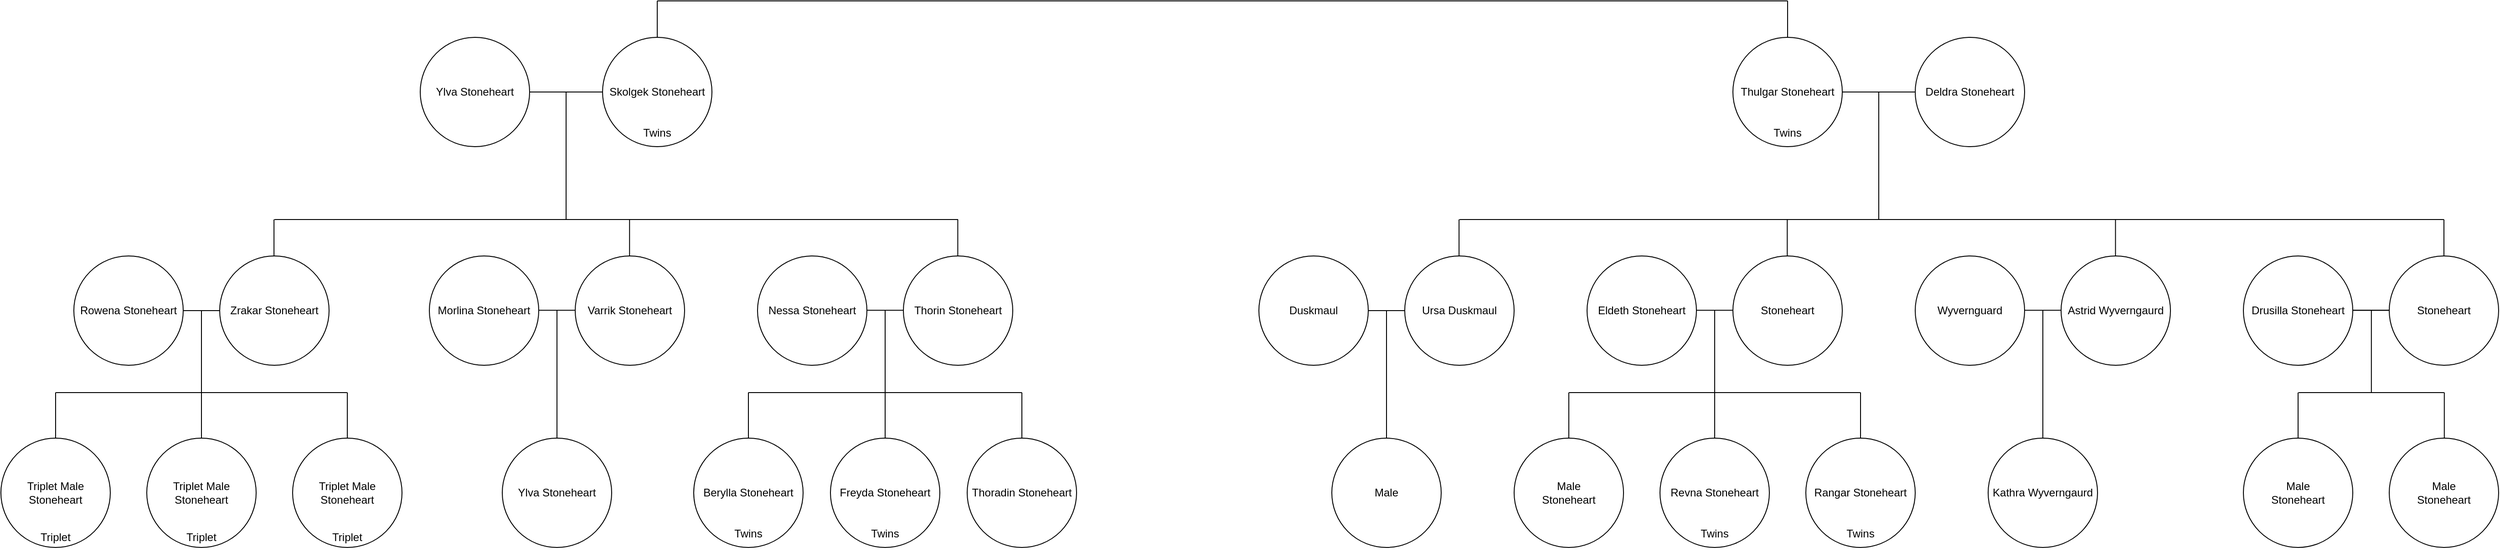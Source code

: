 <mxfile version="26.1.0">
  <diagram name="Page-1" id="BC0-3vWRWkZNQQW_WffX">
    <mxGraphModel dx="2737" dy="358" grid="0" gridSize="10" guides="1" tooltips="1" connect="1" arrows="1" fold="1" page="0" pageScale="1" pageWidth="850" pageHeight="1100" math="0" shadow="0">
      <root>
        <mxCell id="0" />
        <mxCell id="1" parent="0" />
        <mxCell id="hPd7pWXpVeVF4-XowLYw-2" value="Thulgar Stoneheart" style="ellipse;whiteSpace=wrap;html=1;align=center;" parent="1" vertex="1">
          <mxGeometry x="240" y="80" width="120" height="120" as="geometry" />
        </mxCell>
        <mxCell id="hPd7pWXpVeVF4-XowLYw-3" value="Duskmaul" style="ellipse;whiteSpace=wrap;html=1;align=center;" parent="1" vertex="1">
          <mxGeometry x="-280" y="320" width="120" height="120" as="geometry" />
        </mxCell>
        <mxCell id="hPd7pWXpVeVF4-XowLYw-9" value="Deldra Stoneheart" style="ellipse;whiteSpace=wrap;html=1;align=center;" parent="1" vertex="1">
          <mxGeometry x="440" y="80" width="120" height="120" as="geometry" />
        </mxCell>
        <mxCell id="hPd7pWXpVeVF4-XowLYw-10" value="" style="endArrow=none;html=1;rounded=0;exitX=1;exitY=0.5;exitDx=0;exitDy=0;entryX=0;entryY=0.5;entryDx=0;entryDy=0;" parent="1" source="hPd7pWXpVeVF4-XowLYw-2" target="hPd7pWXpVeVF4-XowLYw-9" edge="1">
          <mxGeometry relative="1" as="geometry">
            <mxPoint x="370" y="150" as="sourcePoint" />
            <mxPoint x="430" y="150" as="targetPoint" />
          </mxGeometry>
        </mxCell>
        <mxCell id="hPd7pWXpVeVF4-XowLYw-11" value="" style="endArrow=none;html=1;rounded=0;" parent="1" edge="1">
          <mxGeometry relative="1" as="geometry">
            <mxPoint x="400" y="280" as="sourcePoint" />
            <mxPoint x="400" y="140" as="targetPoint" />
          </mxGeometry>
        </mxCell>
        <mxCell id="hPd7pWXpVeVF4-XowLYw-12" value="" style="endArrow=none;html=1;rounded=0;" parent="1" edge="1">
          <mxGeometry relative="1" as="geometry">
            <mxPoint x="-60" y="280" as="sourcePoint" />
            <mxPoint x="1020" y="280" as="targetPoint" />
          </mxGeometry>
        </mxCell>
        <mxCell id="hPd7pWXpVeVF4-XowLYw-13" value="Eldeth Stoneheart" style="ellipse;whiteSpace=wrap;html=1;align=center;" parent="1" vertex="1">
          <mxGeometry x="80" y="320" width="120" height="120" as="geometry" />
        </mxCell>
        <mxCell id="hPd7pWXpVeVF4-XowLYw-14" value="Stoneheart" style="ellipse;whiteSpace=wrap;html=1;align=center;" parent="1" vertex="1">
          <mxGeometry x="240" y="320" width="120" height="120" as="geometry" />
        </mxCell>
        <mxCell id="hPd7pWXpVeVF4-XowLYw-16" value="Ursa Duskmaul" style="ellipse;whiteSpace=wrap;html=1;align=center;" parent="1" vertex="1">
          <mxGeometry x="-120" y="320" width="120" height="120" as="geometry" />
        </mxCell>
        <mxCell id="hPd7pWXpVeVF4-XowLYw-17" value="Wyvernguard" style="ellipse;whiteSpace=wrap;html=1;align=center;" parent="1" vertex="1">
          <mxGeometry x="440" y="320" width="120" height="120" as="geometry" />
        </mxCell>
        <mxCell id="hPd7pWXpVeVF4-XowLYw-18" value="Astrid Wyverngaurd" style="ellipse;whiteSpace=wrap;html=1;align=center;" parent="1" vertex="1">
          <mxGeometry x="600" y="320" width="120" height="120" as="geometry" />
        </mxCell>
        <mxCell id="hPd7pWXpVeVF4-XowLYw-19" value="Drusilla Stoneheart" style="ellipse;whiteSpace=wrap;html=1;align=center;" parent="1" vertex="1">
          <mxGeometry x="800" y="320" width="120" height="120" as="geometry" />
        </mxCell>
        <mxCell id="hPd7pWXpVeVF4-XowLYw-20" value="Stoneheart" style="ellipse;whiteSpace=wrap;html=1;align=center;" parent="1" vertex="1">
          <mxGeometry x="960" y="320" width="120" height="120" as="geometry" />
        </mxCell>
        <mxCell id="hPd7pWXpVeVF4-XowLYw-21" value="" style="endArrow=none;html=1;rounded=0;exitX=0.5;exitY=0;exitDx=0;exitDy=0;" parent="1" source="hPd7pWXpVeVF4-XowLYw-20" edge="1">
          <mxGeometry width="50" height="50" relative="1" as="geometry">
            <mxPoint x="990" y="350" as="sourcePoint" />
            <mxPoint x="1020" y="280" as="targetPoint" />
          </mxGeometry>
        </mxCell>
        <mxCell id="hPd7pWXpVeVF4-XowLYw-22" value="" style="endArrow=none;html=1;rounded=0;exitX=0.5;exitY=0;exitDx=0;exitDy=0;" parent="1" edge="1">
          <mxGeometry width="50" height="50" relative="1" as="geometry">
            <mxPoint x="659.7" y="320" as="sourcePoint" />
            <mxPoint x="659.7" y="280" as="targetPoint" />
          </mxGeometry>
        </mxCell>
        <mxCell id="hPd7pWXpVeVF4-XowLYw-23" value="" style="endArrow=none;html=1;rounded=0;exitX=0.5;exitY=0;exitDx=0;exitDy=0;" parent="1" edge="1">
          <mxGeometry width="50" height="50" relative="1" as="geometry">
            <mxPoint x="299.62" y="320" as="sourcePoint" />
            <mxPoint x="299.62" y="280" as="targetPoint" />
          </mxGeometry>
        </mxCell>
        <mxCell id="hPd7pWXpVeVF4-XowLYw-24" value="" style="endArrow=none;html=1;rounded=0;exitX=0.5;exitY=0;exitDx=0;exitDy=0;" parent="1" edge="1">
          <mxGeometry width="50" height="50" relative="1" as="geometry">
            <mxPoint x="-60.43" y="320" as="sourcePoint" />
            <mxPoint x="-60.43" y="280" as="targetPoint" />
          </mxGeometry>
        </mxCell>
        <mxCell id="hPd7pWXpVeVF4-XowLYw-25" value="" style="endArrow=none;html=1;rounded=0;exitX=1;exitY=0.5;exitDx=0;exitDy=0;entryX=0;entryY=0.5;entryDx=0;entryDy=0;" parent="1" source="hPd7pWXpVeVF4-XowLYw-3" target="hPd7pWXpVeVF4-XowLYw-16" edge="1">
          <mxGeometry width="50" height="50" relative="1" as="geometry">
            <mxPoint x="-150.0" y="340" as="sourcePoint" />
            <mxPoint x="-150.0" y="300" as="targetPoint" />
          </mxGeometry>
        </mxCell>
        <mxCell id="hPd7pWXpVeVF4-XowLYw-26" value="" style="endArrow=none;html=1;rounded=0;exitX=1;exitY=0.5;exitDx=0;exitDy=0;entryX=0;entryY=0.5;entryDx=0;entryDy=0;" parent="1" edge="1">
          <mxGeometry width="50" height="50" relative="1" as="geometry">
            <mxPoint x="200" y="379.63" as="sourcePoint" />
            <mxPoint x="240" y="379.63" as="targetPoint" />
          </mxGeometry>
        </mxCell>
        <mxCell id="hPd7pWXpVeVF4-XowLYw-27" value="" style="endArrow=none;html=1;rounded=0;exitX=1;exitY=0.5;exitDx=0;exitDy=0;entryX=0;entryY=0.5;entryDx=0;entryDy=0;" parent="1" edge="1">
          <mxGeometry width="50" height="50" relative="1" as="geometry">
            <mxPoint x="560" y="379.63" as="sourcePoint" />
            <mxPoint x="600" y="379.63" as="targetPoint" />
          </mxGeometry>
        </mxCell>
        <mxCell id="hPd7pWXpVeVF4-XowLYw-28" value="" style="endArrow=none;html=1;rounded=0;exitX=1;exitY=0.5;exitDx=0;exitDy=0;entryX=0;entryY=0.5;entryDx=0;entryDy=0;" parent="1" edge="1">
          <mxGeometry width="50" height="50" relative="1" as="geometry">
            <mxPoint x="920" y="379.63" as="sourcePoint" />
            <mxPoint x="960" y="379.63" as="targetPoint" />
          </mxGeometry>
        </mxCell>
        <mxCell id="hPd7pWXpVeVF4-XowLYw-29" value="Ylva Stoneheart" style="ellipse;whiteSpace=wrap;html=1;align=center;" parent="1" vertex="1">
          <mxGeometry x="-1200" y="80" width="120" height="120" as="geometry" />
        </mxCell>
        <mxCell id="hPd7pWXpVeVF4-XowLYw-30" value="Rowena Stoneheart" style="ellipse;whiteSpace=wrap;html=1;align=center;" parent="1" vertex="1">
          <mxGeometry x="-1580" y="320" width="120" height="120" as="geometry" />
        </mxCell>
        <mxCell id="hPd7pWXpVeVF4-XowLYw-31" value="Skolgek Stoneheart" style="ellipse;whiteSpace=wrap;html=1;align=center;" parent="1" vertex="1">
          <mxGeometry x="-1000" y="80" width="120" height="120" as="geometry" />
        </mxCell>
        <mxCell id="hPd7pWXpVeVF4-XowLYw-32" value="" style="endArrow=none;html=1;rounded=0;exitX=1;exitY=0.5;exitDx=0;exitDy=0;entryX=0;entryY=0.5;entryDx=0;entryDy=0;" parent="1" source="hPd7pWXpVeVF4-XowLYw-29" target="hPd7pWXpVeVF4-XowLYw-31" edge="1">
          <mxGeometry relative="1" as="geometry">
            <mxPoint x="-1070" y="150" as="sourcePoint" />
            <mxPoint x="-1010" y="150" as="targetPoint" />
          </mxGeometry>
        </mxCell>
        <mxCell id="hPd7pWXpVeVF4-XowLYw-33" value="" style="endArrow=none;html=1;rounded=0;" parent="1" edge="1">
          <mxGeometry relative="1" as="geometry">
            <mxPoint x="-1040" y="280" as="sourcePoint" />
            <mxPoint x="-1040" y="140" as="targetPoint" />
          </mxGeometry>
        </mxCell>
        <mxCell id="hPd7pWXpVeVF4-XowLYw-34" value="" style="endArrow=none;html=1;rounded=0;" parent="1" edge="1">
          <mxGeometry relative="1" as="geometry">
            <mxPoint x="-1360" y="280" as="sourcePoint" />
            <mxPoint x="-610" y="280" as="targetPoint" />
          </mxGeometry>
        </mxCell>
        <mxCell id="hPd7pWXpVeVF4-XowLYw-35" value="Morlina Stoneheart" style="ellipse;whiteSpace=wrap;html=1;align=center;" parent="1" vertex="1">
          <mxGeometry x="-1190" y="320" width="120" height="120" as="geometry" />
        </mxCell>
        <mxCell id="hPd7pWXpVeVF4-XowLYw-36" value="Varrik Stoneheart" style="ellipse;whiteSpace=wrap;html=1;align=center;" parent="1" vertex="1">
          <mxGeometry x="-1030" y="320" width="120" height="120" as="geometry" />
        </mxCell>
        <mxCell id="hPd7pWXpVeVF4-XowLYw-37" value="Zrakar Stoneheart" style="ellipse;whiteSpace=wrap;html=1;align=center;" parent="1" vertex="1">
          <mxGeometry x="-1420" y="320" width="120" height="120" as="geometry" />
        </mxCell>
        <mxCell id="hPd7pWXpVeVF4-XowLYw-38" value="Nessa Stoneheart" style="ellipse;whiteSpace=wrap;html=1;align=center;" parent="1" vertex="1">
          <mxGeometry x="-830" y="320" width="120" height="120" as="geometry" />
        </mxCell>
        <mxCell id="hPd7pWXpVeVF4-XowLYw-39" value="Thorin Stoneheart" style="ellipse;whiteSpace=wrap;html=1;align=center;" parent="1" vertex="1">
          <mxGeometry x="-670" y="320" width="120" height="120" as="geometry" />
        </mxCell>
        <mxCell id="hPd7pWXpVeVF4-XowLYw-43" value="" style="endArrow=none;html=1;rounded=0;exitX=0.5;exitY=0;exitDx=0;exitDy=0;" parent="1" edge="1">
          <mxGeometry width="50" height="50" relative="1" as="geometry">
            <mxPoint x="-610.3" y="320" as="sourcePoint" />
            <mxPoint x="-610.3" y="280" as="targetPoint" />
          </mxGeometry>
        </mxCell>
        <mxCell id="hPd7pWXpVeVF4-XowLYw-44" value="" style="endArrow=none;html=1;rounded=0;exitX=0.5;exitY=0;exitDx=0;exitDy=0;" parent="1" edge="1">
          <mxGeometry width="50" height="50" relative="1" as="geometry">
            <mxPoint x="-970.38" y="320" as="sourcePoint" />
            <mxPoint x="-970.38" y="280" as="targetPoint" />
          </mxGeometry>
        </mxCell>
        <mxCell id="hPd7pWXpVeVF4-XowLYw-45" value="" style="endArrow=none;html=1;rounded=0;exitX=0.5;exitY=0;exitDx=0;exitDy=0;" parent="1" edge="1">
          <mxGeometry width="50" height="50" relative="1" as="geometry">
            <mxPoint x="-1360.43" y="320" as="sourcePoint" />
            <mxPoint x="-1360.43" y="280" as="targetPoint" />
          </mxGeometry>
        </mxCell>
        <mxCell id="hPd7pWXpVeVF4-XowLYw-46" value="" style="endArrow=none;html=1;rounded=0;exitX=1;exitY=0.5;exitDx=0;exitDy=0;entryX=0;entryY=0.5;entryDx=0;entryDy=0;" parent="1" source="hPd7pWXpVeVF4-XowLYw-30" target="hPd7pWXpVeVF4-XowLYw-37" edge="1">
          <mxGeometry width="50" height="50" relative="1" as="geometry">
            <mxPoint x="-1450" y="340" as="sourcePoint" />
            <mxPoint x="-1450" y="300" as="targetPoint" />
          </mxGeometry>
        </mxCell>
        <mxCell id="hPd7pWXpVeVF4-XowLYw-47" value="" style="endArrow=none;html=1;rounded=0;exitX=1;exitY=0.5;exitDx=0;exitDy=0;entryX=0;entryY=0.5;entryDx=0;entryDy=0;" parent="1" edge="1">
          <mxGeometry width="50" height="50" relative="1" as="geometry">
            <mxPoint x="-1070" y="379.63" as="sourcePoint" />
            <mxPoint x="-1030" y="379.63" as="targetPoint" />
          </mxGeometry>
        </mxCell>
        <mxCell id="hPd7pWXpVeVF4-XowLYw-48" value="" style="endArrow=none;html=1;rounded=0;exitX=1;exitY=0.5;exitDx=0;exitDy=0;entryX=0;entryY=0.5;entryDx=0;entryDy=0;" parent="1" edge="1">
          <mxGeometry width="50" height="50" relative="1" as="geometry">
            <mxPoint x="-710" y="379.63" as="sourcePoint" />
            <mxPoint x="-670" y="379.63" as="targetPoint" />
          </mxGeometry>
        </mxCell>
        <mxCell id="hPd7pWXpVeVF4-XowLYw-50" value="" style="endArrow=none;html=1;rounded=0;" parent="1" edge="1">
          <mxGeometry width="50" height="50" relative="1" as="geometry">
            <mxPoint x="-940" y="40" as="sourcePoint" />
            <mxPoint x="300" y="40" as="targetPoint" />
          </mxGeometry>
        </mxCell>
        <mxCell id="hPd7pWXpVeVF4-XowLYw-51" value="" style="endArrow=none;html=1;rounded=0;exitX=0.5;exitY=0;exitDx=0;exitDy=0;" parent="1" source="hPd7pWXpVeVF4-XowLYw-31" edge="1">
          <mxGeometry width="50" height="50" relative="1" as="geometry">
            <mxPoint x="-990" y="-20" as="sourcePoint" />
            <mxPoint x="-940" y="40" as="targetPoint" />
          </mxGeometry>
        </mxCell>
        <mxCell id="hPd7pWXpVeVF4-XowLYw-52" value="" style="endArrow=none;html=1;rounded=0;exitX=0.5;exitY=0;exitDx=0;exitDy=0;" parent="1" source="hPd7pWXpVeVF4-XowLYw-2" edge="1">
          <mxGeometry width="50" height="50" relative="1" as="geometry">
            <mxPoint x="290" y="120" as="sourcePoint" />
            <mxPoint x="300" y="40" as="targetPoint" />
          </mxGeometry>
        </mxCell>
        <mxCell id="hPd7pWXpVeVF4-XowLYw-53" value="Male" style="ellipse;whiteSpace=wrap;html=1;align=center;" parent="1" vertex="1">
          <mxGeometry x="-200" y="520" width="120" height="120" as="geometry" />
        </mxCell>
        <mxCell id="hPd7pWXpVeVF4-XowLYw-54" value="&lt;div&gt;Rangar Stoneheart&lt;/div&gt;" style="ellipse;whiteSpace=wrap;html=1;align=center;" parent="1" vertex="1">
          <mxGeometry x="320" y="520" width="120" height="120" as="geometry" />
        </mxCell>
        <mxCell id="hPd7pWXpVeVF4-XowLYw-55" value="&lt;div&gt;Revna Stoneheart&lt;/div&gt;" style="ellipse;whiteSpace=wrap;html=1;align=center;" parent="1" vertex="1">
          <mxGeometry x="160" y="520" width="120" height="120" as="geometry" />
        </mxCell>
        <mxCell id="hPd7pWXpVeVF4-XowLYw-56" value="&lt;div&gt;Male&lt;/div&gt;&lt;div&gt;Stoneheart&lt;/div&gt;" style="ellipse;whiteSpace=wrap;html=1;align=center;" parent="1" vertex="1">
          <mxGeometry x="960" y="520" width="120" height="120" as="geometry" />
        </mxCell>
        <mxCell id="hPd7pWXpVeVF4-XowLYw-57" value="&lt;div&gt;Male&lt;/div&gt;&lt;div&gt;Stoneheart&lt;/div&gt;" style="ellipse;whiteSpace=wrap;html=1;align=center;" parent="1" vertex="1">
          <mxGeometry x="800" y="520" width="120" height="120" as="geometry" />
        </mxCell>
        <mxCell id="hPd7pWXpVeVF4-XowLYw-58" value="Kathra Wyverngaurd" style="ellipse;whiteSpace=wrap;html=1;align=center;" parent="1" vertex="1">
          <mxGeometry x="520" y="520" width="120" height="120" as="geometry" />
        </mxCell>
        <mxCell id="hPd7pWXpVeVF4-XowLYw-59" value="&lt;div&gt;Triplet Male&lt;/div&gt;&lt;div&gt;Stoneheart&lt;/div&gt;" style="ellipse;whiteSpace=wrap;html=1;align=center;" parent="1" vertex="1">
          <mxGeometry x="-1660" y="520" width="120" height="120" as="geometry" />
        </mxCell>
        <mxCell id="hPd7pWXpVeVF4-XowLYw-60" value="&lt;div&gt;Triplet Male&lt;/div&gt;&lt;div&gt;Stoneheart&lt;/div&gt;" style="ellipse;whiteSpace=wrap;html=1;align=center;" parent="1" vertex="1">
          <mxGeometry x="-1500" y="520" width="120" height="120" as="geometry" />
        </mxCell>
        <mxCell id="hPd7pWXpVeVF4-XowLYw-61" value="&lt;div&gt;Triplet Male&lt;/div&gt;&lt;div&gt;Stoneheart&lt;/div&gt;" style="ellipse;whiteSpace=wrap;html=1;align=center;" parent="1" vertex="1">
          <mxGeometry x="-1340" y="520" width="120" height="120" as="geometry" />
        </mxCell>
        <mxCell id="hPd7pWXpVeVF4-XowLYw-62" value="Ylva Stoneheart" style="ellipse;whiteSpace=wrap;html=1;align=center;" parent="1" vertex="1">
          <mxGeometry x="-1110" y="520" width="120" height="120" as="geometry" />
        </mxCell>
        <mxCell id="hPd7pWXpVeVF4-XowLYw-63" value="&lt;div&gt;Berylla Stoneheart&lt;/div&gt;" style="ellipse;whiteSpace=wrap;html=1;align=center;" parent="1" vertex="1">
          <mxGeometry x="-900" y="520" width="120" height="120" as="geometry" />
        </mxCell>
        <mxCell id="hPd7pWXpVeVF4-XowLYw-64" value="&lt;div&gt;Freyda Stoneheart&lt;/div&gt;" style="ellipse;whiteSpace=wrap;html=1;align=center;" parent="1" vertex="1">
          <mxGeometry x="-750" y="520" width="120" height="120" as="geometry" />
        </mxCell>
        <mxCell id="hPd7pWXpVeVF4-XowLYw-65" value="&lt;div&gt;Thoradin Stoneheart&lt;/div&gt;" style="ellipse;whiteSpace=wrap;html=1;align=center;" parent="1" vertex="1">
          <mxGeometry x="-600" y="520" width="120" height="120" as="geometry" />
        </mxCell>
        <mxCell id="hPd7pWXpVeVF4-XowLYw-68" value="" style="endArrow=none;html=1;rounded=0;" parent="1" edge="1">
          <mxGeometry width="50" height="50" relative="1" as="geometry">
            <mxPoint x="-1440" y="460" as="sourcePoint" />
            <mxPoint x="-1440" y="380" as="targetPoint" />
          </mxGeometry>
        </mxCell>
        <mxCell id="hPd7pWXpVeVF4-XowLYw-69" value="" style="endArrow=none;html=1;rounded=0;" parent="1" edge="1">
          <mxGeometry width="50" height="50" relative="1" as="geometry">
            <mxPoint x="-1600" y="470" as="sourcePoint" />
            <mxPoint x="-1280" y="470" as="targetPoint" />
          </mxGeometry>
        </mxCell>
        <mxCell id="hPd7pWXpVeVF4-XowLYw-70" value="" style="endArrow=none;html=1;rounded=0;exitX=0.5;exitY=0;exitDx=0;exitDy=0;" parent="1" source="hPd7pWXpVeVF4-XowLYw-59" edge="1">
          <mxGeometry width="50" height="50" relative="1" as="geometry">
            <mxPoint x="-1470" y="520" as="sourcePoint" />
            <mxPoint x="-1600" y="470" as="targetPoint" />
          </mxGeometry>
        </mxCell>
        <mxCell id="hPd7pWXpVeVF4-XowLYw-71" value="" style="endArrow=none;html=1;rounded=0;exitX=0.5;exitY=0;exitDx=0;exitDy=0;" parent="1" source="hPd7pWXpVeVF4-XowLYw-60" edge="1">
          <mxGeometry width="50" height="50" relative="1" as="geometry">
            <mxPoint x="-1590" y="490" as="sourcePoint" />
            <mxPoint x="-1440" y="460" as="targetPoint" />
          </mxGeometry>
        </mxCell>
        <mxCell id="hPd7pWXpVeVF4-XowLYw-72" value="" style="endArrow=none;html=1;rounded=0;exitX=0.5;exitY=0;exitDx=0;exitDy=0;" parent="1" source="hPd7pWXpVeVF4-XowLYw-61" edge="1">
          <mxGeometry width="50" height="50" relative="1" as="geometry">
            <mxPoint x="-1430" y="490" as="sourcePoint" />
            <mxPoint x="-1280" y="470" as="targetPoint" />
          </mxGeometry>
        </mxCell>
        <mxCell id="hPd7pWXpVeVF4-XowLYw-73" value="" style="endArrow=none;html=1;rounded=0;exitX=0.5;exitY=0;exitDx=0;exitDy=0;" parent="1" source="hPd7pWXpVeVF4-XowLYw-62" edge="1">
          <mxGeometry relative="1" as="geometry">
            <mxPoint x="-1200" y="480" as="sourcePoint" />
            <mxPoint x="-1050" y="380" as="targetPoint" />
          </mxGeometry>
        </mxCell>
        <mxCell id="hPd7pWXpVeVF4-XowLYw-74" value="" style="endArrow=none;html=1;rounded=0;" parent="1" edge="1">
          <mxGeometry relative="1" as="geometry">
            <mxPoint x="-690" y="470" as="sourcePoint" />
            <mxPoint x="-690" y="380" as="targetPoint" />
          </mxGeometry>
        </mxCell>
        <mxCell id="hPd7pWXpVeVF4-XowLYw-75" value="" style="endArrow=none;html=1;rounded=0;" parent="1" edge="1">
          <mxGeometry relative="1" as="geometry">
            <mxPoint x="-840" y="470" as="sourcePoint" />
            <mxPoint x="-540" y="470" as="targetPoint" />
          </mxGeometry>
        </mxCell>
        <mxCell id="hPd7pWXpVeVF4-XowLYw-77" value="" style="endArrow=none;html=1;rounded=0;exitX=0.5;exitY=0;exitDx=0;exitDy=0;" parent="1" source="hPd7pWXpVeVF4-XowLYw-65" edge="1">
          <mxGeometry relative="1" as="geometry">
            <mxPoint x="-760" y="490" as="sourcePoint" />
            <mxPoint x="-540" y="470" as="targetPoint" />
          </mxGeometry>
        </mxCell>
        <mxCell id="hPd7pWXpVeVF4-XowLYw-78" value="" style="endArrow=none;html=1;rounded=0;exitX=0.5;exitY=0;exitDx=0;exitDy=0;" parent="1" edge="1">
          <mxGeometry relative="1" as="geometry">
            <mxPoint x="-690" y="520" as="sourcePoint" />
            <mxPoint x="-690" y="470" as="targetPoint" />
          </mxGeometry>
        </mxCell>
        <mxCell id="hPd7pWXpVeVF4-XowLYw-79" value="" style="endArrow=none;html=1;rounded=0;exitX=0.5;exitY=0;exitDx=0;exitDy=0;" parent="1" edge="1">
          <mxGeometry relative="1" as="geometry">
            <mxPoint x="-840" y="520" as="sourcePoint" />
            <mxPoint x="-840" y="470" as="targetPoint" />
          </mxGeometry>
        </mxCell>
        <mxCell id="hPd7pWXpVeVF4-XowLYw-84" value="" style="endArrow=none;html=1;rounded=0;exitX=0.5;exitY=0;exitDx=0;exitDy=0;" parent="1" source="hPd7pWXpVeVF4-XowLYw-53" edge="1">
          <mxGeometry width="50" height="50" relative="1" as="geometry">
            <mxPoint x="-180" y="540" as="sourcePoint" />
            <mxPoint x="-140" y="380" as="targetPoint" />
          </mxGeometry>
        </mxCell>
        <mxCell id="hPd7pWXpVeVF4-XowLYw-85" value="" style="endArrow=none;html=1;rounded=0;" parent="1" edge="1">
          <mxGeometry width="50" height="50" relative="1" as="geometry">
            <mxPoint x="220" y="470" as="sourcePoint" />
            <mxPoint x="220" y="380" as="targetPoint" />
          </mxGeometry>
        </mxCell>
        <mxCell id="hPd7pWXpVeVF4-XowLYw-86" value="" style="endArrow=none;html=1;rounded=0;" parent="1" edge="1">
          <mxGeometry width="50" height="50" relative="1" as="geometry">
            <mxPoint x="60" y="470" as="sourcePoint" />
            <mxPoint x="380" y="470" as="targetPoint" />
          </mxGeometry>
        </mxCell>
        <mxCell id="hPd7pWXpVeVF4-XowLYw-87" value="" style="endArrow=none;html=1;rounded=0;exitX=0.5;exitY=0;exitDx=0;exitDy=0;" parent="1" source="hPd7pWXpVeVF4-XowLYw-54" edge="1">
          <mxGeometry width="50" height="50" relative="1" as="geometry">
            <mxPoint x="230" y="540" as="sourcePoint" />
            <mxPoint x="380" y="470" as="targetPoint" />
          </mxGeometry>
        </mxCell>
        <mxCell id="hPd7pWXpVeVF4-XowLYw-88" value="" style="endArrow=none;html=1;rounded=0;exitX=0.5;exitY=0;exitDx=0;exitDy=0;" parent="1" source="hPd7pWXpVeVF4-XowLYw-55" edge="1">
          <mxGeometry width="50" height="50" relative="1" as="geometry">
            <mxPoint x="139.6" y="520" as="sourcePoint" />
            <mxPoint x="220" y="470" as="targetPoint" />
          </mxGeometry>
        </mxCell>
        <mxCell id="hPd7pWXpVeVF4-XowLYw-89" value="" style="endArrow=none;html=1;rounded=0;exitX=0.5;exitY=0;exitDx=0;exitDy=0;" parent="1" source="hPd7pWXpVeVF4-XowLYw-58" edge="1">
          <mxGeometry width="50" height="50" relative="1" as="geometry">
            <mxPoint x="580" y="470" as="sourcePoint" />
            <mxPoint x="580" y="380" as="targetPoint" />
          </mxGeometry>
        </mxCell>
        <mxCell id="hPd7pWXpVeVF4-XowLYw-91" value="" style="endArrow=none;html=1;rounded=0;exitX=1;exitY=0.5;exitDx=0;exitDy=0;entryX=0;entryY=0.5;entryDx=0;entryDy=0;" parent="1" edge="1">
          <mxGeometry width="50" height="50" relative="1" as="geometry">
            <mxPoint x="920.4" y="379.63" as="sourcePoint" />
            <mxPoint x="960.4" y="379.63" as="targetPoint" />
          </mxGeometry>
        </mxCell>
        <mxCell id="hPd7pWXpVeVF4-XowLYw-92" value="" style="endArrow=none;html=1;rounded=0;" parent="1" edge="1">
          <mxGeometry width="50" height="50" relative="1" as="geometry">
            <mxPoint x="940.4" y="470" as="sourcePoint" />
            <mxPoint x="940.4" y="380" as="targetPoint" />
          </mxGeometry>
        </mxCell>
        <mxCell id="hPd7pWXpVeVF4-XowLYw-93" value="" style="endArrow=none;html=1;rounded=0;" parent="1" edge="1">
          <mxGeometry width="50" height="50" relative="1" as="geometry">
            <mxPoint x="860.4" y="470" as="sourcePoint" />
            <mxPoint x="1020.4" y="470" as="targetPoint" />
          </mxGeometry>
        </mxCell>
        <mxCell id="hPd7pWXpVeVF4-XowLYw-94" value="" style="endArrow=none;html=1;rounded=0;" parent="1" edge="1">
          <mxGeometry width="50" height="50" relative="1" as="geometry">
            <mxPoint x="1020.4" y="520" as="sourcePoint" />
            <mxPoint x="1020.4" y="470" as="targetPoint" />
          </mxGeometry>
        </mxCell>
        <mxCell id="hPd7pWXpVeVF4-XowLYw-95" value="" style="endArrow=none;html=1;rounded=0;" parent="1" edge="1">
          <mxGeometry width="50" height="50" relative="1" as="geometry">
            <mxPoint x="860" y="520" as="sourcePoint" />
            <mxPoint x="860" y="470" as="targetPoint" />
          </mxGeometry>
        </mxCell>
        <mxCell id="hPd7pWXpVeVF4-XowLYw-96" value="&lt;div&gt;Male&lt;/div&gt;&lt;div&gt;Stoneheart&lt;/div&gt;" style="ellipse;whiteSpace=wrap;html=1;align=center;" parent="1" vertex="1">
          <mxGeometry y="520" width="120" height="120" as="geometry" />
        </mxCell>
        <mxCell id="hPd7pWXpVeVF4-XowLYw-97" value="" style="endArrow=none;html=1;rounded=0;exitX=0.5;exitY=0;exitDx=0;exitDy=0;" parent="1" source="hPd7pWXpVeVF4-XowLYw-96" edge="1">
          <mxGeometry width="50" height="50" relative="1" as="geometry">
            <mxPoint x="130" y="530" as="sourcePoint" />
            <mxPoint x="60" y="470" as="targetPoint" />
          </mxGeometry>
        </mxCell>
        <mxCell id="Nh4yzsC7WV3FwsjhjX3d-1" value="Twins" style="text;html=1;align=center;verticalAlign=middle;whiteSpace=wrap;rounded=0;" vertex="1" parent="1">
          <mxGeometry x="-870" y="610" width="60" height="30" as="geometry" />
        </mxCell>
        <mxCell id="Nh4yzsC7WV3FwsjhjX3d-2" value="Twins" style="text;html=1;align=center;verticalAlign=middle;whiteSpace=wrap;rounded=0;" vertex="1" parent="1">
          <mxGeometry x="-720" y="610" width="60" height="30" as="geometry" />
        </mxCell>
        <mxCell id="Nh4yzsC7WV3FwsjhjX3d-3" value="Twins" style="text;html=1;align=center;verticalAlign=middle;whiteSpace=wrap;rounded=0;" vertex="1" parent="1">
          <mxGeometry x="350" y="610" width="60" height="30" as="geometry" />
        </mxCell>
        <mxCell id="Nh4yzsC7WV3FwsjhjX3d-4" value="Twins" style="text;html=1;align=center;verticalAlign=middle;whiteSpace=wrap;rounded=0;" vertex="1" parent="1">
          <mxGeometry x="190" y="610" width="60" height="30" as="geometry" />
        </mxCell>
        <mxCell id="Nh4yzsC7WV3FwsjhjX3d-5" value="Twins" style="text;html=1;align=center;verticalAlign=middle;whiteSpace=wrap;rounded=0;" vertex="1" parent="1">
          <mxGeometry x="-970" y="170" width="60" height="30" as="geometry" />
        </mxCell>
        <mxCell id="Nh4yzsC7WV3FwsjhjX3d-6" value="Twins" style="text;html=1;align=center;verticalAlign=middle;whiteSpace=wrap;rounded=0;" vertex="1" parent="1">
          <mxGeometry x="270" y="170" width="60" height="30" as="geometry" />
        </mxCell>
        <mxCell id="Nh4yzsC7WV3FwsjhjX3d-7" value="Triplet" style="text;html=1;align=center;verticalAlign=middle;whiteSpace=wrap;rounded=0;" vertex="1" parent="1">
          <mxGeometry x="-1630" y="614" width="60" height="30" as="geometry" />
        </mxCell>
        <mxCell id="Nh4yzsC7WV3FwsjhjX3d-9" value="Triplet" style="text;html=1;align=center;verticalAlign=middle;whiteSpace=wrap;rounded=0;" vertex="1" parent="1">
          <mxGeometry x="-1470" y="614" width="60" height="30" as="geometry" />
        </mxCell>
        <mxCell id="Nh4yzsC7WV3FwsjhjX3d-10" value="Triplet" style="text;html=1;align=center;verticalAlign=middle;whiteSpace=wrap;rounded=0;" vertex="1" parent="1">
          <mxGeometry x="-1310" y="614" width="60" height="30" as="geometry" />
        </mxCell>
      </root>
    </mxGraphModel>
  </diagram>
</mxfile>
